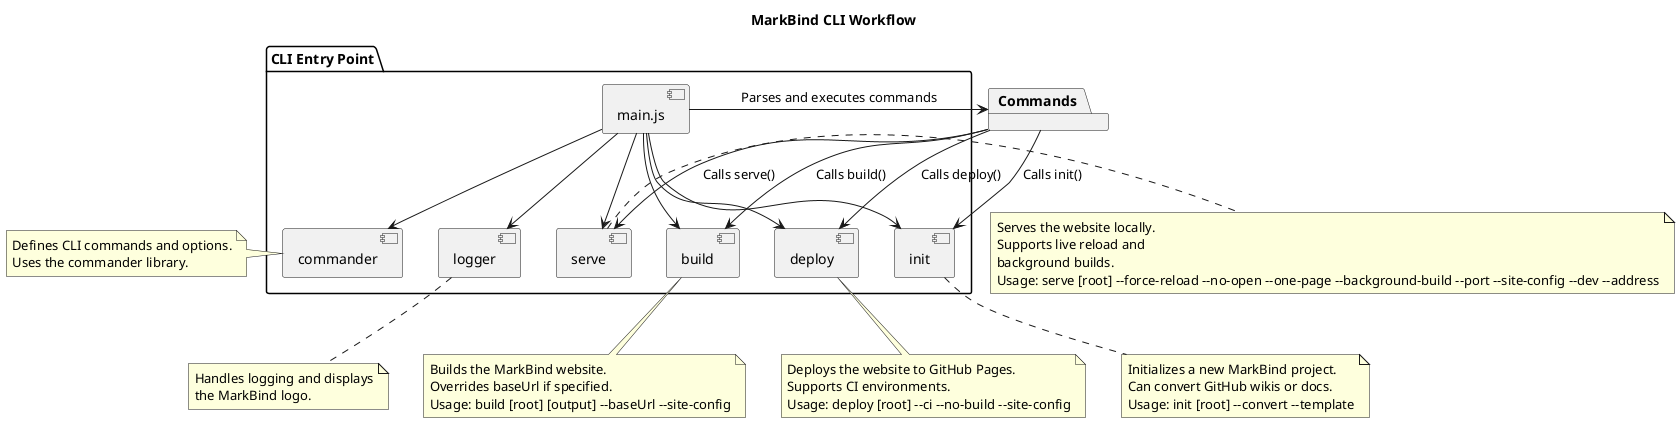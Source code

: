 @startuml
title MarkBind CLI Workflow

package "CLI Entry Point" {
  [main.js] --> [commander]
  [main.js] --> [logger]
  [main.js] --> [build]
  [main.js] --> [deploy]
  [main.js] --> [init]
  [main.js] --> [serve]
}

note left of [commander]
  Defines CLI commands and options.
  Uses the commander library.
end note

note bottom of [logger]
  Handles logging and displays
  the MarkBind logo.
end note

package "Commands" {
  [init]
  [serve]
  [build]
  [deploy]
}

note bottom of [init]
  Initializes a new MarkBind project.
  Can convert GitHub wikis or docs.
  Usage: init [root] &#45;&#45;convert --template
end note

note right of [serve]
  Serves the website locally.
  Supports live reload and
  background builds.
  Usage: serve [root] &#45;&#45;force-reload &#45;&#45;no-open &#45;&#45;one-page &#45;&#45;background-build &#45;&#45;port &#45;&#45;site-config &#45;&#45;dev --address
end note

note bottom of [build]
  Builds the MarkBind website.
  Overrides baseUrl if specified.
  Usage: build [root] [output] &#45;&#45;baseUrl --site-config
end note

note bottom of [deploy]
  Deploys the website to GitHub Pages.
  Supports CI environments.
  Usage: deploy [root] &#45;&#45;ci &#45;&#45;no-build &#45;&#45;site-config
end note

[main.js] --> [Commands] : Parses and executes commands
[Commands] --> [init] : Calls init()
[Commands] --> [serve] : Calls serve()
[Commands] --> [build] : Calls build()
[Commands] --> [deploy] : Calls deploy()
@enduml